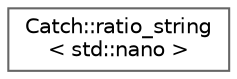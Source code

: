 digraph "Graphical Class Hierarchy"
{
 // LATEX_PDF_SIZE
  bgcolor="transparent";
  edge [fontname=Helvetica,fontsize=10,labelfontname=Helvetica,labelfontsize=10];
  node [fontname=Helvetica,fontsize=10,shape=box,height=0.2,width=0.4];
  rankdir="LR";
  Node0 [id="Node000000",label="Catch::ratio_string\l\< std::nano \>",height=0.2,width=0.4,color="grey40", fillcolor="white", style="filled",URL="$structCatch_1_1ratio__string_3_01std_1_1nano_01_4.html",tooltip=" "];
}

